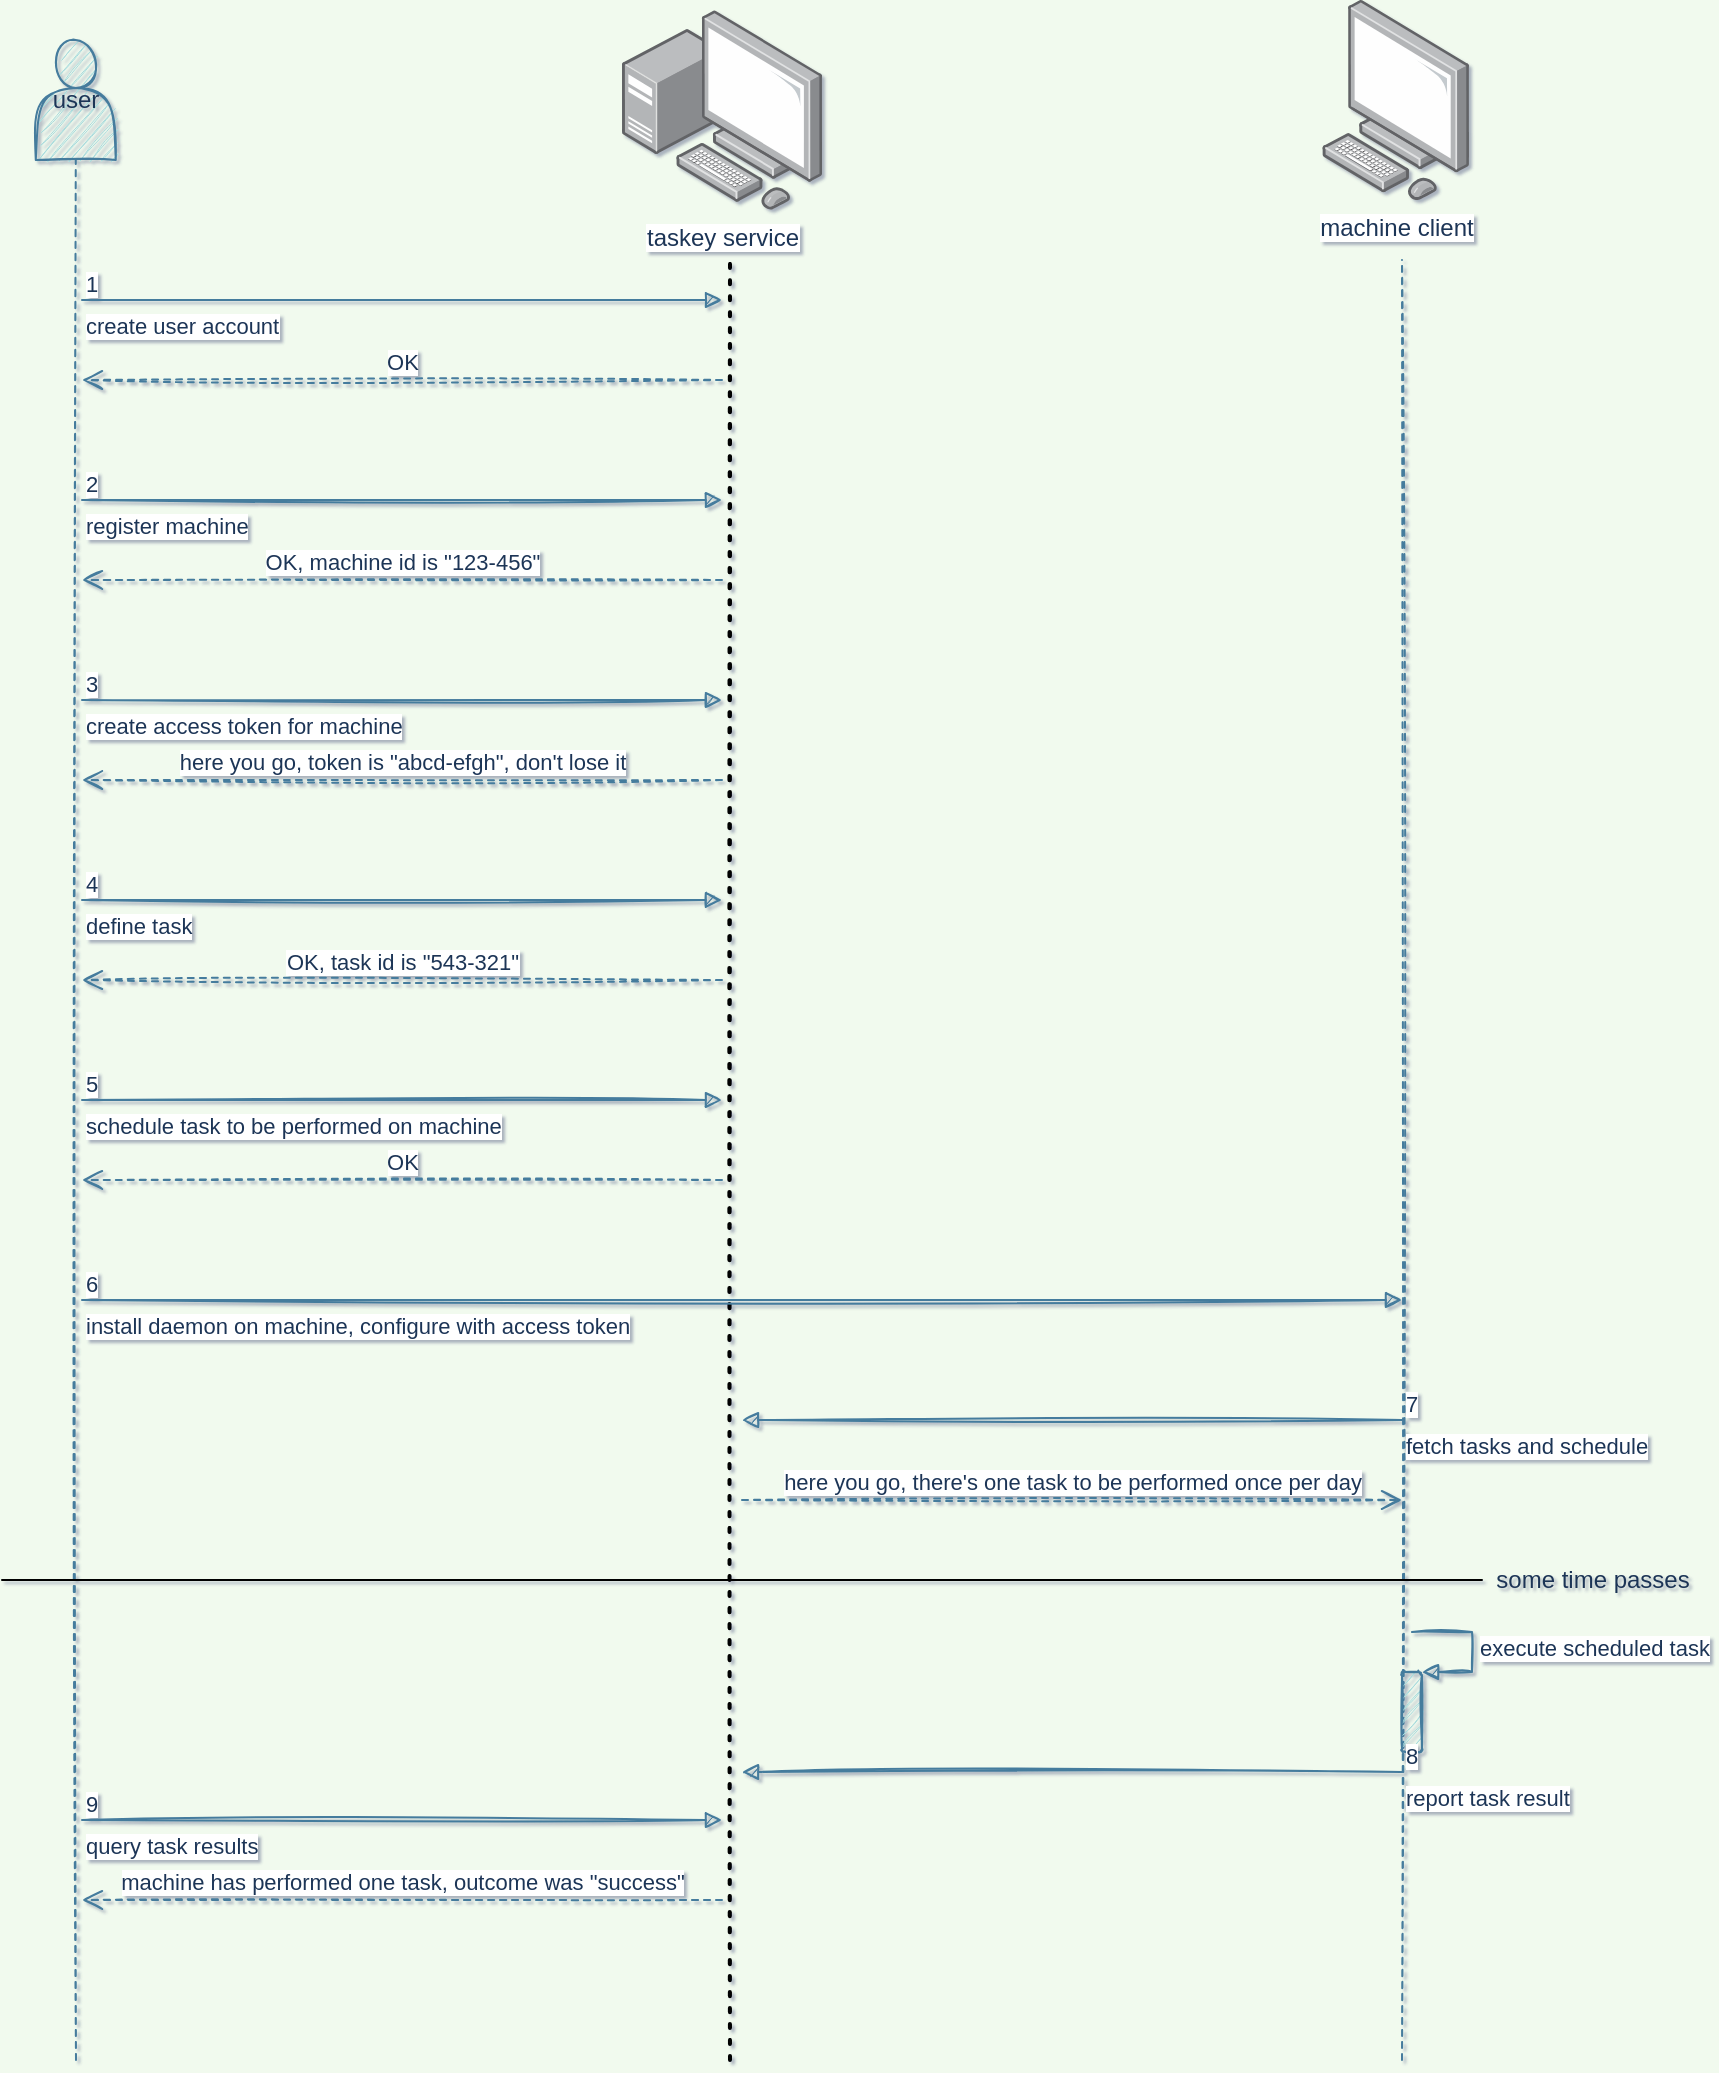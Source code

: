 <mxfile version="16.5.1" type="device"><diagram id="73Lmt1f8m1u3vrEDuUoy" name="Page-1"><mxGraphModel dx="2700" dy="1546" grid="1" gridSize="10" guides="1" tooltips="1" connect="1" arrows="1" fold="1" page="1" pageScale="1" pageWidth="1654" pageHeight="1169" background="#F1FAEE" math="0" shadow="1"><root><mxCell id="0"/><mxCell id="1" parent="0"/><mxCell id="KoYu62ecXkVlyrCKSW1f-3" value="taskey service" style="points=[];aspect=fixed;html=1;align=center;shadow=0;dashed=0;image;image=img/lib/allied_telesis/computer_and_terminals/Personal_Computer_with_Server.svg;rounded=1;sketch=1;fontColor=#1D3557;strokeColor=#457B9D;fillColor=#A8DADC;" vertex="1" parent="1"><mxGeometry x="710" y="65" width="100" height="100" as="geometry"/></mxCell><mxCell id="KoYu62ecXkVlyrCKSW1f-5" value="user" style="shape=actor;whiteSpace=wrap;html=1;rounded=1;sketch=1;fontColor=#1D3557;strokeColor=#457B9D;fillColor=#A8DADC;" vertex="1" parent="1"><mxGeometry x="416.89" y="80" width="40" height="60" as="geometry"/></mxCell><mxCell id="KoYu62ecXkVlyrCKSW1f-7" value="" style="endArrow=none;dashed=1;html=1;dashPattern=1 3;strokeWidth=2;rounded=1;sketch=1;fontColor=#1D3557;fillColor=#A8DADC;curved=0;" edge="1" parent="1"><mxGeometry width="50" height="50" relative="1" as="geometry"><mxPoint x="764" y="1090" as="sourcePoint"/><mxPoint x="764" y="190" as="targetPoint"/></mxGeometry></mxCell><mxCell id="KoYu62ecXkVlyrCKSW1f-8" value="" style="endArrow=none;dashed=1;html=1;rounded=1;sketch=1;fontColor=#1D3557;strokeColor=#457B9D;fillColor=#A8DADC;curved=0;entryX=0.5;entryY=1;entryDx=0;entryDy=0;" edge="1" parent="1" target="KoYu62ecXkVlyrCKSW1f-5"><mxGeometry width="50" height="50" relative="1" as="geometry"><mxPoint x="437" y="1090" as="sourcePoint"/><mxPoint x="440" y="150" as="targetPoint"/></mxGeometry></mxCell><mxCell id="KoYu62ecXkVlyrCKSW1f-9" value="create user account" style="endArrow=block;endFill=1;html=1;edgeStyle=orthogonalEdgeStyle;align=left;verticalAlign=top;rounded=1;sketch=1;fontColor=#1D3557;strokeColor=#457B9D;fillColor=#A8DADC;curved=0;" edge="1" parent="1"><mxGeometry x="-1" relative="1" as="geometry"><mxPoint x="440" y="210" as="sourcePoint"/><mxPoint x="760" y="210" as="targetPoint"/></mxGeometry></mxCell><mxCell id="KoYu62ecXkVlyrCKSW1f-10" value="1" style="edgeLabel;resizable=0;html=1;align=left;verticalAlign=bottom;rounded=1;sketch=1;fontColor=#1D3557;strokeColor=#457B9D;fillColor=#A8DADC;" connectable="0" vertex="1" parent="KoYu62ecXkVlyrCKSW1f-9"><mxGeometry x="-1" relative="1" as="geometry"/></mxCell><mxCell id="KoYu62ecXkVlyrCKSW1f-11" value="register machine" style="endArrow=block;endFill=1;html=1;edgeStyle=orthogonalEdgeStyle;align=left;verticalAlign=top;rounded=1;sketch=1;fontColor=#1D3557;strokeColor=#457B9D;fillColor=#A8DADC;curved=0;" edge="1" parent="1"><mxGeometry x="-1" relative="1" as="geometry"><mxPoint x="440" y="310" as="sourcePoint"/><mxPoint x="760" y="310" as="targetPoint"/></mxGeometry></mxCell><mxCell id="KoYu62ecXkVlyrCKSW1f-12" value="2" style="edgeLabel;resizable=0;html=1;align=left;verticalAlign=bottom;rounded=1;sketch=1;fontColor=#1D3557;strokeColor=#457B9D;fillColor=#A8DADC;" connectable="0" vertex="1" parent="KoYu62ecXkVlyrCKSW1f-11"><mxGeometry x="-1" relative="1" as="geometry"/></mxCell><mxCell id="KoYu62ecXkVlyrCKSW1f-13" value="define task" style="endArrow=block;endFill=1;html=1;edgeStyle=orthogonalEdgeStyle;align=left;verticalAlign=top;rounded=1;sketch=1;fontColor=#1D3557;strokeColor=#457B9D;fillColor=#A8DADC;curved=0;" edge="1" parent="1"><mxGeometry x="-1" relative="1" as="geometry"><mxPoint x="440" y="510" as="sourcePoint"/><mxPoint x="760" y="510" as="targetPoint"/></mxGeometry></mxCell><mxCell id="KoYu62ecXkVlyrCKSW1f-14" value="4" style="edgeLabel;resizable=0;html=1;align=left;verticalAlign=bottom;rounded=1;sketch=1;fontColor=#1D3557;strokeColor=#457B9D;fillColor=#A8DADC;" connectable="0" vertex="1" parent="KoYu62ecXkVlyrCKSW1f-13"><mxGeometry x="-1" relative="1" as="geometry"/></mxCell><mxCell id="KoYu62ecXkVlyrCKSW1f-15" value="schedule task to be performed on machine" style="endArrow=block;endFill=1;html=1;edgeStyle=orthogonalEdgeStyle;align=left;verticalAlign=top;rounded=1;sketch=1;fontColor=#1D3557;strokeColor=#457B9D;fillColor=#A8DADC;curved=0;" edge="1" parent="1"><mxGeometry x="-1" relative="1" as="geometry"><mxPoint x="440" y="610" as="sourcePoint"/><mxPoint x="760" y="610" as="targetPoint"/></mxGeometry></mxCell><mxCell id="KoYu62ecXkVlyrCKSW1f-16" value="5" style="edgeLabel;resizable=0;html=1;align=left;verticalAlign=bottom;rounded=1;sketch=1;fontColor=#1D3557;strokeColor=#457B9D;fillColor=#A8DADC;" connectable="0" vertex="1" parent="KoYu62ecXkVlyrCKSW1f-15"><mxGeometry x="-1" relative="1" as="geometry"/></mxCell><mxCell id="KoYu62ecXkVlyrCKSW1f-2" value="machine client" style="points=[];aspect=fixed;html=1;align=center;shadow=0;dashed=0;image;image=img/lib/allied_telesis/computer_and_terminals/Personal_Computer.svg;rounded=1;sketch=1;fontColor=#1D3557;strokeColor=#457B9D;fillColor=#A8DADC;" vertex="1" parent="1"><mxGeometry x="1060" y="60" width="73.79" height="100" as="geometry"/></mxCell><mxCell id="KoYu62ecXkVlyrCKSW1f-17" value="OK" style="html=1;verticalAlign=bottom;endArrow=open;dashed=1;endSize=8;rounded=1;sketch=1;fontColor=#1D3557;strokeColor=#457B9D;fillColor=#A8DADC;curved=0;" edge="1" parent="1"><mxGeometry relative="1" as="geometry"><mxPoint x="760" y="250" as="sourcePoint"/><mxPoint x="440" y="250" as="targetPoint"/></mxGeometry></mxCell><mxCell id="KoYu62ecXkVlyrCKSW1f-18" value="OK, machine id is &quot;123-456&quot;" style="html=1;verticalAlign=bottom;endArrow=open;dashed=1;endSize=8;rounded=1;sketch=1;fontColor=#1D3557;strokeColor=#457B9D;fillColor=#A8DADC;curved=0;" edge="1" parent="1"><mxGeometry relative="1" as="geometry"><mxPoint x="760" y="350" as="sourcePoint"/><mxPoint x="440" y="350" as="targetPoint"/></mxGeometry></mxCell><mxCell id="KoYu62ecXkVlyrCKSW1f-19" value="OK, task id is &quot;543-321&quot;" style="html=1;verticalAlign=bottom;endArrow=open;dashed=1;endSize=8;rounded=1;sketch=1;fontColor=#1D3557;strokeColor=#457B9D;fillColor=#A8DADC;curved=0;" edge="1" parent="1"><mxGeometry relative="1" as="geometry"><mxPoint x="760" y="550" as="sourcePoint"/><mxPoint x="440" y="550" as="targetPoint"/></mxGeometry></mxCell><mxCell id="KoYu62ecXkVlyrCKSW1f-20" value="OK" style="html=1;verticalAlign=bottom;endArrow=open;dashed=1;endSize=8;rounded=1;sketch=1;fontColor=#1D3557;strokeColor=#457B9D;fillColor=#A8DADC;curved=0;" edge="1" parent="1"><mxGeometry relative="1" as="geometry"><mxPoint x="760" y="650" as="sourcePoint"/><mxPoint x="440" y="650" as="targetPoint"/></mxGeometry></mxCell><mxCell id="KoYu62ecXkVlyrCKSW1f-22" value="" style="endArrow=none;dashed=1;html=1;rounded=1;sketch=1;fontColor=#1D3557;strokeColor=#457B9D;fillColor=#A8DADC;curved=0;" edge="1" parent="1"><mxGeometry width="50" height="50" relative="1" as="geometry"><mxPoint x="1100" y="1090" as="sourcePoint"/><mxPoint x="1100" y="190" as="targetPoint"/></mxGeometry></mxCell><mxCell id="KoYu62ecXkVlyrCKSW1f-23" value="create access token for machine" style="endArrow=block;endFill=1;html=1;edgeStyle=orthogonalEdgeStyle;align=left;verticalAlign=top;rounded=1;sketch=1;fontColor=#1D3557;strokeColor=#457B9D;fillColor=#A8DADC;curved=0;" edge="1" parent="1"><mxGeometry x="-1" relative="1" as="geometry"><mxPoint x="440" y="410" as="sourcePoint"/><mxPoint x="760" y="410" as="targetPoint"/></mxGeometry></mxCell><mxCell id="KoYu62ecXkVlyrCKSW1f-24" value="3" style="edgeLabel;resizable=0;html=1;align=left;verticalAlign=bottom;rounded=1;sketch=1;fontColor=#1D3557;strokeColor=#457B9D;fillColor=#A8DADC;" connectable="0" vertex="1" parent="KoYu62ecXkVlyrCKSW1f-23"><mxGeometry x="-1" relative="1" as="geometry"/></mxCell><mxCell id="KoYu62ecXkVlyrCKSW1f-25" value="here you go, token is &quot;abcd-efgh&quot;, don't lose it" style="html=1;verticalAlign=bottom;endArrow=open;dashed=1;endSize=8;rounded=1;sketch=1;fontColor=#1D3557;strokeColor=#457B9D;fillColor=#A8DADC;curved=0;" edge="1" parent="1"><mxGeometry relative="1" as="geometry"><mxPoint x="760" y="450" as="sourcePoint"/><mxPoint x="440" y="450" as="targetPoint"/></mxGeometry></mxCell><mxCell id="KoYu62ecXkVlyrCKSW1f-26" value="install daemon on machine, configure with access token" style="endArrow=block;endFill=1;html=1;edgeStyle=orthogonalEdgeStyle;align=left;verticalAlign=top;rounded=1;sketch=1;fontColor=#1D3557;strokeColor=#457B9D;fillColor=#A8DADC;curved=0;" edge="1" parent="1"><mxGeometry x="-1" relative="1" as="geometry"><mxPoint x="440" y="710" as="sourcePoint"/><mxPoint x="1100" y="710" as="targetPoint"/><mxPoint as="offset"/></mxGeometry></mxCell><mxCell id="KoYu62ecXkVlyrCKSW1f-27" value="6" style="edgeLabel;resizable=0;html=1;align=left;verticalAlign=bottom;rounded=1;sketch=1;fontColor=#1D3557;strokeColor=#457B9D;fillColor=#A8DADC;" connectable="0" vertex="1" parent="KoYu62ecXkVlyrCKSW1f-26"><mxGeometry x="-1" relative="1" as="geometry"/></mxCell><mxCell id="KoYu62ecXkVlyrCKSW1f-28" value="fetch tasks and schedule" style="endArrow=block;endFill=1;html=1;edgeStyle=orthogonalEdgeStyle;align=left;verticalAlign=top;rounded=1;sketch=1;fontColor=#1D3557;strokeColor=#457B9D;fillColor=#A8DADC;curved=0;" edge="1" parent="1"><mxGeometry x="-1" relative="1" as="geometry"><mxPoint x="1100" y="770" as="sourcePoint"/><mxPoint x="770" y="770" as="targetPoint"/></mxGeometry></mxCell><mxCell id="KoYu62ecXkVlyrCKSW1f-29" value="7" style="edgeLabel;resizable=0;html=1;align=left;verticalAlign=bottom;rounded=1;sketch=1;fontColor=#1D3557;strokeColor=#457B9D;fillColor=#A8DADC;" connectable="0" vertex="1" parent="KoYu62ecXkVlyrCKSW1f-28"><mxGeometry x="-1" relative="1" as="geometry"/></mxCell><mxCell id="KoYu62ecXkVlyrCKSW1f-30" value="here you go, there's one task to be performed once per day" style="html=1;verticalAlign=bottom;endArrow=open;dashed=1;endSize=8;rounded=1;sketch=1;fontColor=#1D3557;strokeColor=#457B9D;fillColor=#A8DADC;curved=0;" edge="1" parent="1"><mxGeometry relative="1" as="geometry"><mxPoint x="770" y="810" as="sourcePoint"/><mxPoint x="1100" y="810" as="targetPoint"/></mxGeometry></mxCell><mxCell id="KoYu62ecXkVlyrCKSW1f-31" value="" style="line;strokeWidth=1;fillColor=none;align=left;verticalAlign=middle;spacingTop=-1;spacingLeft=3;spacingRight=3;rotatable=0;labelPosition=right;points=[];portConstraint=eastwest;rounded=1;sketch=1;fontColor=#1D3557;" vertex="1" parent="1"><mxGeometry x="400" y="846" width="740" height="8" as="geometry"/></mxCell><mxCell id="KoYu62ecXkVlyrCKSW1f-32" value="some time passes" style="text;html=1;align=center;verticalAlign=middle;resizable=0;points=[];autosize=1;strokeColor=none;fillColor=none;fontColor=#1D3557;" vertex="1" parent="1"><mxGeometry x="1140" y="840" width="110" height="20" as="geometry"/></mxCell><mxCell id="KoYu62ecXkVlyrCKSW1f-33" value="" style="html=1;points=[];perimeter=orthogonalPerimeter;rounded=1;sketch=1;fontColor=#1D3557;strokeColor=#457B9D;fillColor=#A8DADC;" vertex="1" parent="1"><mxGeometry x="1100" y="896" width="10" height="40" as="geometry"/></mxCell><mxCell id="KoYu62ecXkVlyrCKSW1f-34" value="execute scheduled task" style="edgeStyle=orthogonalEdgeStyle;html=1;align=left;spacingLeft=2;endArrow=block;rounded=0;entryX=1;entryY=0;sketch=1;fontColor=#1D3557;strokeColor=#457B9D;fillColor=#A8DADC;curved=0;" edge="1" target="KoYu62ecXkVlyrCKSW1f-33" parent="1"><mxGeometry relative="1" as="geometry"><mxPoint x="1105" y="876" as="sourcePoint"/><Array as="points"><mxPoint x="1135" y="876"/></Array></mxGeometry></mxCell><mxCell id="KoYu62ecXkVlyrCKSW1f-35" value="report task result" style="endArrow=block;endFill=1;html=1;edgeStyle=orthogonalEdgeStyle;align=left;verticalAlign=top;rounded=1;sketch=1;fontColor=#1D3557;strokeColor=#457B9D;fillColor=#A8DADC;curved=0;" edge="1" parent="1"><mxGeometry x="-1" relative="1" as="geometry"><mxPoint x="1100" y="946" as="sourcePoint"/><mxPoint x="770" y="946" as="targetPoint"/></mxGeometry></mxCell><mxCell id="KoYu62ecXkVlyrCKSW1f-36" value="8" style="edgeLabel;resizable=0;html=1;align=left;verticalAlign=bottom;rounded=1;sketch=1;fontColor=#1D3557;strokeColor=#457B9D;fillColor=#A8DADC;" connectable="0" vertex="1" parent="KoYu62ecXkVlyrCKSW1f-35"><mxGeometry x="-1" relative="1" as="geometry"/></mxCell><mxCell id="KoYu62ecXkVlyrCKSW1f-37" value="query task results" style="endArrow=block;endFill=1;html=1;edgeStyle=orthogonalEdgeStyle;align=left;verticalAlign=top;rounded=1;sketch=1;fontColor=#1D3557;strokeColor=#457B9D;fillColor=#A8DADC;curved=0;" edge="1" parent="1"><mxGeometry x="-1" relative="1" as="geometry"><mxPoint x="440" y="970" as="sourcePoint"/><mxPoint x="760" y="970" as="targetPoint"/></mxGeometry></mxCell><mxCell id="KoYu62ecXkVlyrCKSW1f-38" value="9" style="edgeLabel;resizable=0;html=1;align=left;verticalAlign=bottom;rounded=1;sketch=1;fontColor=#1D3557;strokeColor=#457B9D;fillColor=#A8DADC;" connectable="0" vertex="1" parent="KoYu62ecXkVlyrCKSW1f-37"><mxGeometry x="-1" relative="1" as="geometry"/></mxCell><mxCell id="KoYu62ecXkVlyrCKSW1f-39" value="machine has performed one task, outcome was &quot;success&quot;" style="html=1;verticalAlign=bottom;endArrow=open;dashed=1;endSize=8;rounded=1;sketch=1;fontColor=#1D3557;strokeColor=#457B9D;fillColor=#A8DADC;curved=0;" edge="1" parent="1"><mxGeometry relative="1" as="geometry"><mxPoint x="760" y="1010" as="sourcePoint"/><mxPoint x="440" y="1010" as="targetPoint"/></mxGeometry></mxCell></root></mxGraphModel></diagram></mxfile>